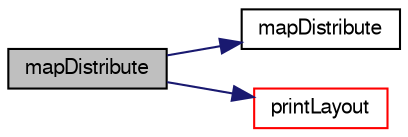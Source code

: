 digraph "mapDistribute"
{
  bgcolor="transparent";
  edge [fontname="FreeSans",fontsize="10",labelfontname="FreeSans",labelfontsize="10"];
  node [fontname="FreeSans",fontsize="10",shape=record];
  rankdir="LR";
  Node129 [label="mapDistribute",height=0.2,width=0.4,color="black", fillcolor="grey75", style="filled", fontcolor="black"];
  Node129 -> Node130 [color="midnightblue",fontsize="10",style="solid",fontname="FreeSans"];
  Node130 [label="mapDistribute",height=0.2,width=0.4,color="black",URL="$a27362.html#a45aad47b9bd940e96c5fb504c0901a7d",tooltip="Construct null. "];
  Node129 -> Node131 [color="midnightblue",fontsize="10",style="solid",fontname="FreeSans"];
  Node131 [label="printLayout",height=0.2,width=0.4,color="red",URL="$a27362.html#a354c270fcad8f00ba2bf069b0f68a729",tooltip="Debug: print layout. Can only be used on maps with sorted. "];
}
